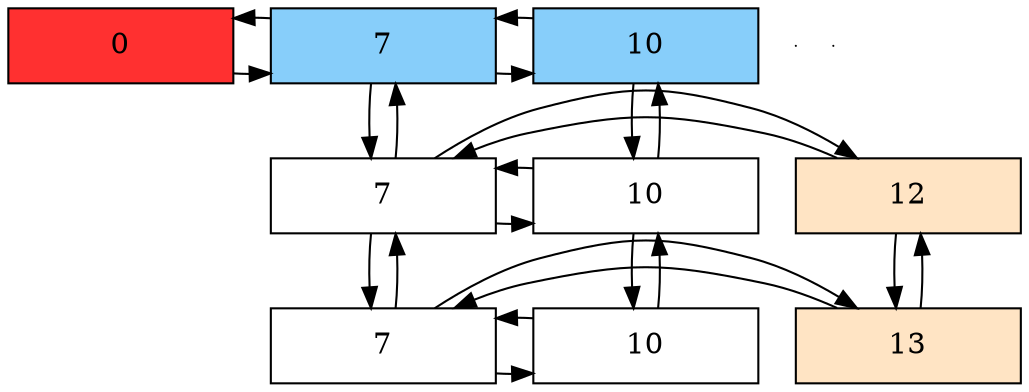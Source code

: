 digraph Sparce_Matrix {
 node [shape=box]
  Mt[ label = "0", width = 1.5, style = filled, fillcolor = firebrick1, group = 1 ];
e0[ shape = point, width = 0 ];
 e1[ shape = point, width = 0 ];
U12[label = "12" pos = "5.3,3.5!" width = 1.5 style = filled, fillcolor = bisque1, group = 1 ];
U12 -> N7_L12
N7_L12 ->U12
U12 -> U13
U13 -> U12
N7_L12 -> N7_L13
N7_L13 -> N7_L12
N7_L12[label = "7" width = 1.5, group = 2 ];
{ rank = same; U12;N7_L12; }
N7_L12 -> N10_L12
N10_L12 -> N7_L12
N10_L12 -> N10_L13
N10_L13 -> N10_L12
N10_L12[label = "10" width = 1.5, group = 2 ];
{ rank = same; U12;N10_L12; }
U13[label = "13" pos = "5.3,3.5!" width = 1.5 style = filled, fillcolor = bisque1, group = 1 ];
U13 -> N7_L13
N7_L13 ->U13
N7_L13[label = "7" width = 1.5, group = 2 ];
{ rank = same; U13;N7_L13; }
N7_L13 -> N10_L13
N10_L13 -> N7_L13
N10_L13[label = "10" width = 1.5, group = 2 ];
{ rank = same; U13;N10_L13; }
Mt->A7
A7->Mt
A7[label = "7"   width = 1.5 style = filled, fillcolor = lightskyblue, group = 2 ];
A7 -> N7_L12
N7_L12 -> A7
A7 -> A10
A10 -> A7
A10[label = "10"   width = 1.5 style = filled, fillcolor = lightskyblue, group = 2 ];
A10 -> N10_L12
N10_L12 -> A10
 { rank = same; Mt;A7;A10;}
}